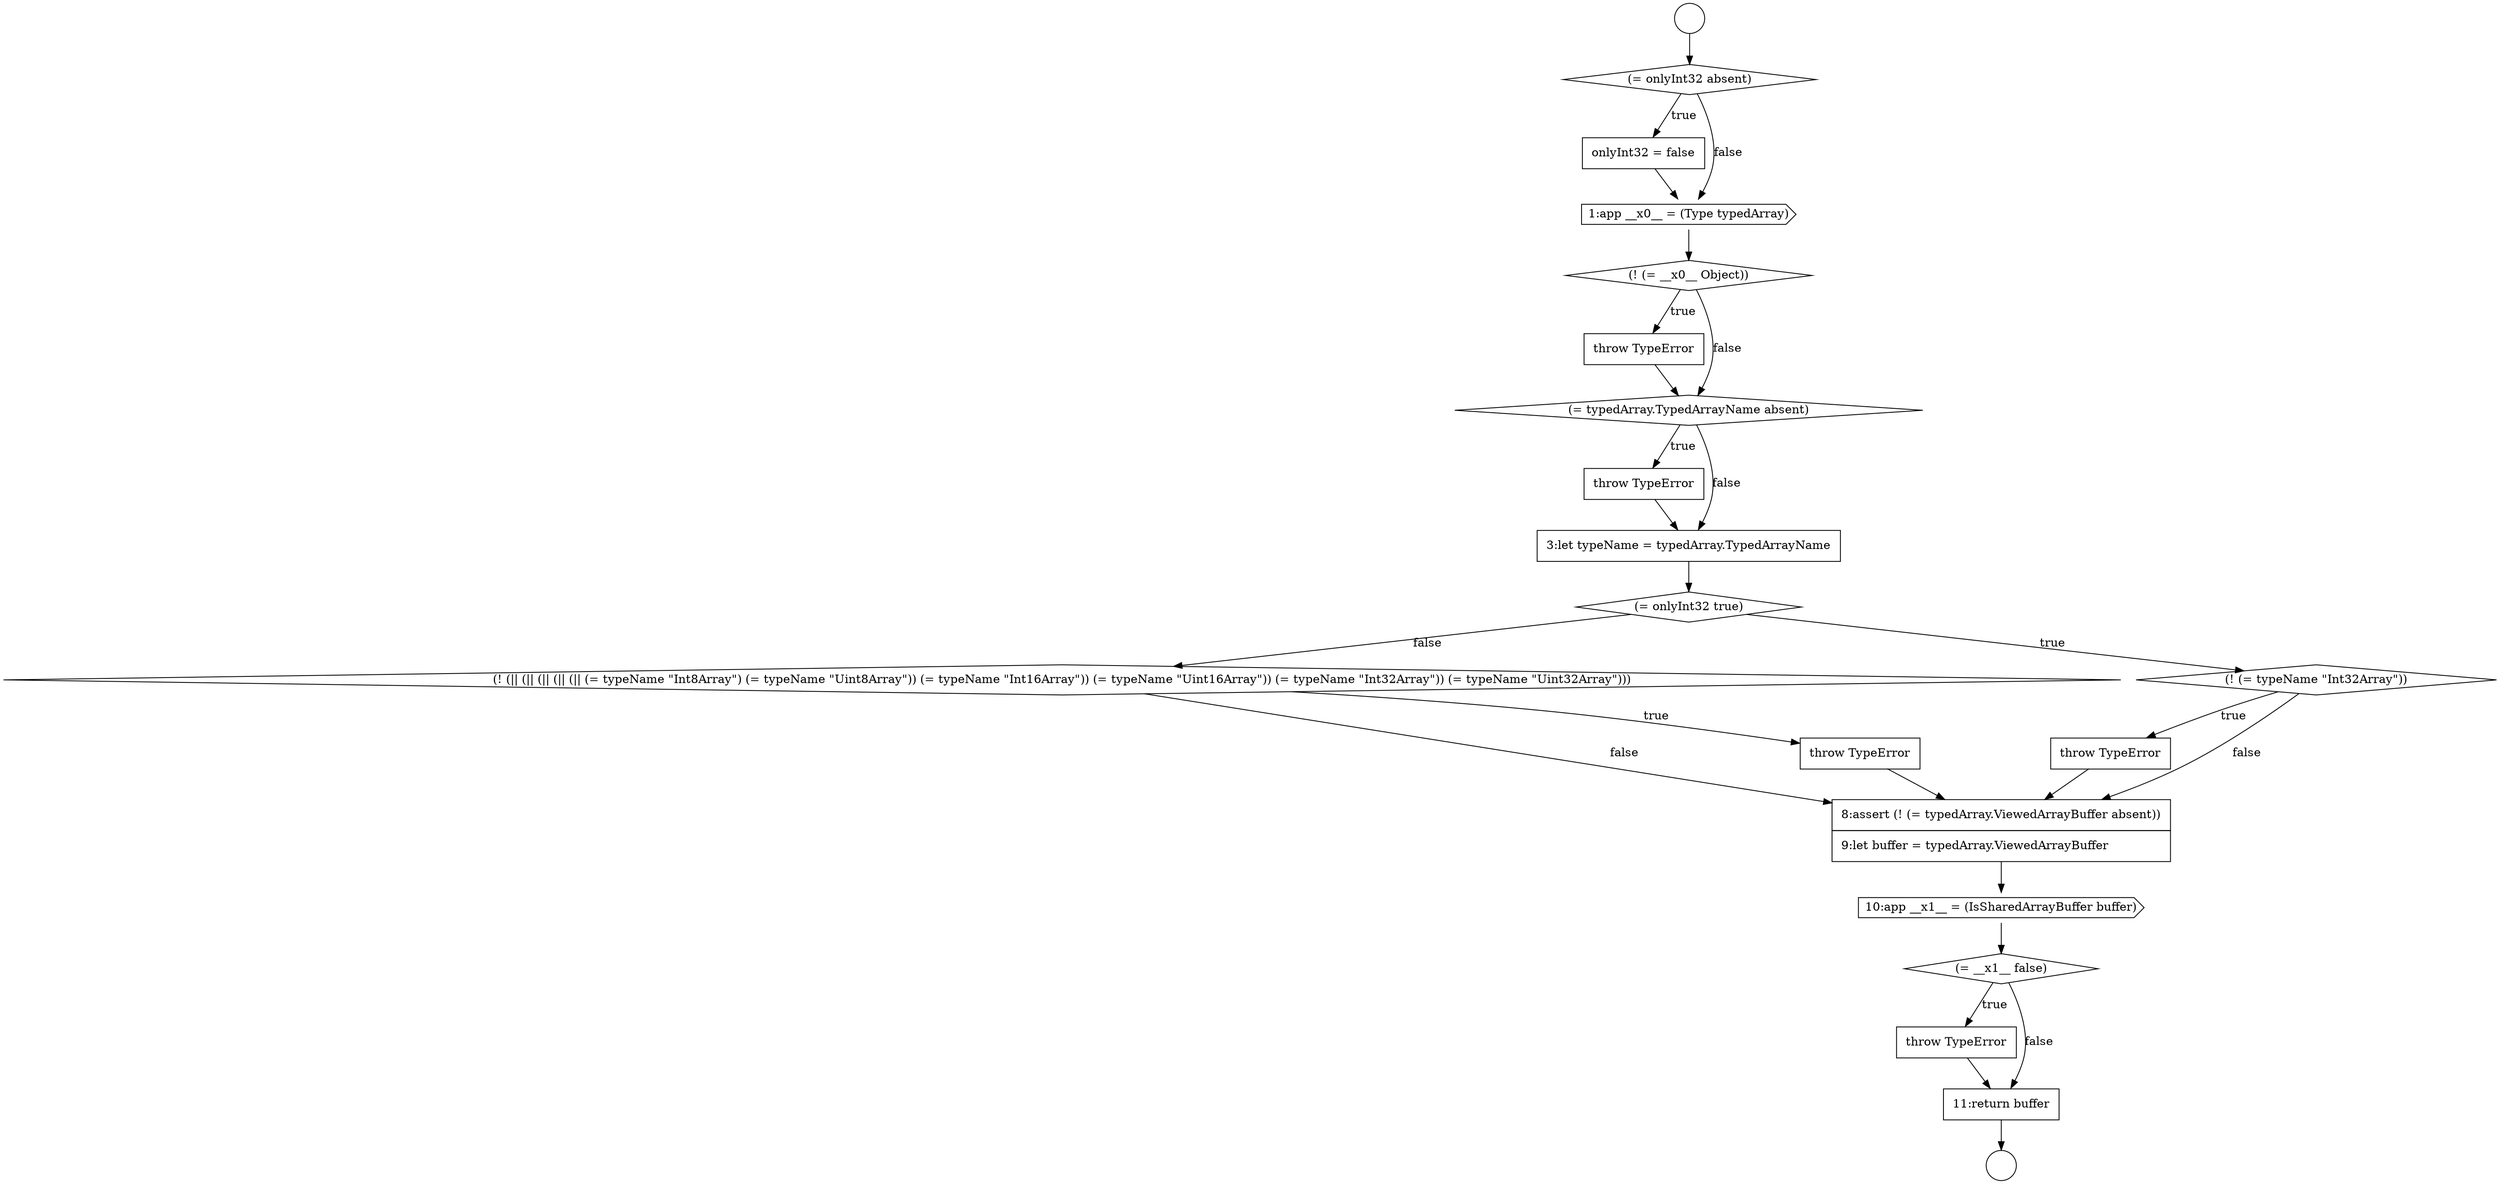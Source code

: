 digraph {
  node15752 [shape=diamond, label=<<font color="black">(= __x1__ false)</font>> color="black" fillcolor="white" style=filled]
  node15735 [shape=circle label=" " color="black" fillcolor="white" style=filled]
  node15748 [shape=diamond, label=<<font color="black">(! (|| (|| (|| (|| (|| (= typeName &quot;Int8Array&quot;) (= typeName &quot;Uint8Array&quot;)) (= typeName &quot;Int16Array&quot;)) (= typeName &quot;Uint16Array&quot;)) (= typeName &quot;Int32Array&quot;)) (= typeName &quot;Uint32Array&quot;)))</font>> color="black" fillcolor="white" style=filled]
  node15738 [shape=none, margin=0, label=<<font color="black">
    <table border="0" cellborder="1" cellspacing="0" cellpadding="10">
      <tr><td align="left">onlyInt32 = false</td></tr>
    </table>
  </font>> color="black" fillcolor="white" style=filled]
  node15751 [shape=cds, label=<<font color="black">10:app __x1__ = (IsSharedArrayBuffer buffer)</font>> color="black" fillcolor="white" style=filled]
  node15739 [shape=cds, label=<<font color="black">1:app __x0__ = (Type typedArray)</font>> color="black" fillcolor="white" style=filled]
  node15747 [shape=none, margin=0, label=<<font color="black">
    <table border="0" cellborder="1" cellspacing="0" cellpadding="10">
      <tr><td align="left">throw TypeError</td></tr>
    </table>
  </font>> color="black" fillcolor="white" style=filled]
  node15740 [shape=diamond, label=<<font color="black">(! (= __x0__ Object))</font>> color="black" fillcolor="white" style=filled]
  node15746 [shape=diamond, label=<<font color="black">(! (= typeName &quot;Int32Array&quot;))</font>> color="black" fillcolor="white" style=filled]
  node15753 [shape=none, margin=0, label=<<font color="black">
    <table border="0" cellborder="1" cellspacing="0" cellpadding="10">
      <tr><td align="left">throw TypeError</td></tr>
    </table>
  </font>> color="black" fillcolor="white" style=filled]
  node15736 [shape=circle label=" " color="black" fillcolor="white" style=filled]
  node15743 [shape=none, margin=0, label=<<font color="black">
    <table border="0" cellborder="1" cellspacing="0" cellpadding="10">
      <tr><td align="left">throw TypeError</td></tr>
    </table>
  </font>> color="black" fillcolor="white" style=filled]
  node15741 [shape=none, margin=0, label=<<font color="black">
    <table border="0" cellborder="1" cellspacing="0" cellpadding="10">
      <tr><td align="left">throw TypeError</td></tr>
    </table>
  </font>> color="black" fillcolor="white" style=filled]
  node15737 [shape=diamond, label=<<font color="black">(= onlyInt32 absent)</font>> color="black" fillcolor="white" style=filled]
  node15742 [shape=diamond, label=<<font color="black">(= typedArray.TypedArrayName absent)</font>> color="black" fillcolor="white" style=filled]
  node15744 [shape=none, margin=0, label=<<font color="black">
    <table border="0" cellborder="1" cellspacing="0" cellpadding="10">
      <tr><td align="left">3:let typeName = typedArray.TypedArrayName</td></tr>
    </table>
  </font>> color="black" fillcolor="white" style=filled]
  node15750 [shape=none, margin=0, label=<<font color="black">
    <table border="0" cellborder="1" cellspacing="0" cellpadding="10">
      <tr><td align="left">8:assert (! (= typedArray.ViewedArrayBuffer absent))</td></tr>
      <tr><td align="left">9:let buffer = typedArray.ViewedArrayBuffer</td></tr>
    </table>
  </font>> color="black" fillcolor="white" style=filled]
  node15745 [shape=diamond, label=<<font color="black">(= onlyInt32 true)</font>> color="black" fillcolor="white" style=filled]
  node15754 [shape=none, margin=0, label=<<font color="black">
    <table border="0" cellborder="1" cellspacing="0" cellpadding="10">
      <tr><td align="left">11:return buffer</td></tr>
    </table>
  </font>> color="black" fillcolor="white" style=filled]
  node15749 [shape=none, margin=0, label=<<font color="black">
    <table border="0" cellborder="1" cellspacing="0" cellpadding="10">
      <tr><td align="left">throw TypeError</td></tr>
    </table>
  </font>> color="black" fillcolor="white" style=filled]
  node15737 -> node15738 [label=<<font color="black">true</font>> color="black"]
  node15737 -> node15739 [label=<<font color="black">false</font>> color="black"]
  node15739 -> node15740 [ color="black"]
  node15742 -> node15743 [label=<<font color="black">true</font>> color="black"]
  node15742 -> node15744 [label=<<font color="black">false</font>> color="black"]
  node15747 -> node15750 [ color="black"]
  node15751 -> node15752 [ color="black"]
  node15746 -> node15747 [label=<<font color="black">true</font>> color="black"]
  node15746 -> node15750 [label=<<font color="black">false</font>> color="black"]
  node15753 -> node15754 [ color="black"]
  node15748 -> node15749 [label=<<font color="black">true</font>> color="black"]
  node15748 -> node15750 [label=<<font color="black">false</font>> color="black"]
  node15740 -> node15741 [label=<<font color="black">true</font>> color="black"]
  node15740 -> node15742 [label=<<font color="black">false</font>> color="black"]
  node15741 -> node15742 [ color="black"]
  node15738 -> node15739 [ color="black"]
  node15744 -> node15745 [ color="black"]
  node15743 -> node15744 [ color="black"]
  node15749 -> node15750 [ color="black"]
  node15745 -> node15746 [label=<<font color="black">true</font>> color="black"]
  node15745 -> node15748 [label=<<font color="black">false</font>> color="black"]
  node15752 -> node15753 [label=<<font color="black">true</font>> color="black"]
  node15752 -> node15754 [label=<<font color="black">false</font>> color="black"]
  node15750 -> node15751 [ color="black"]
  node15735 -> node15737 [ color="black"]
  node15754 -> node15736 [ color="black"]
}
